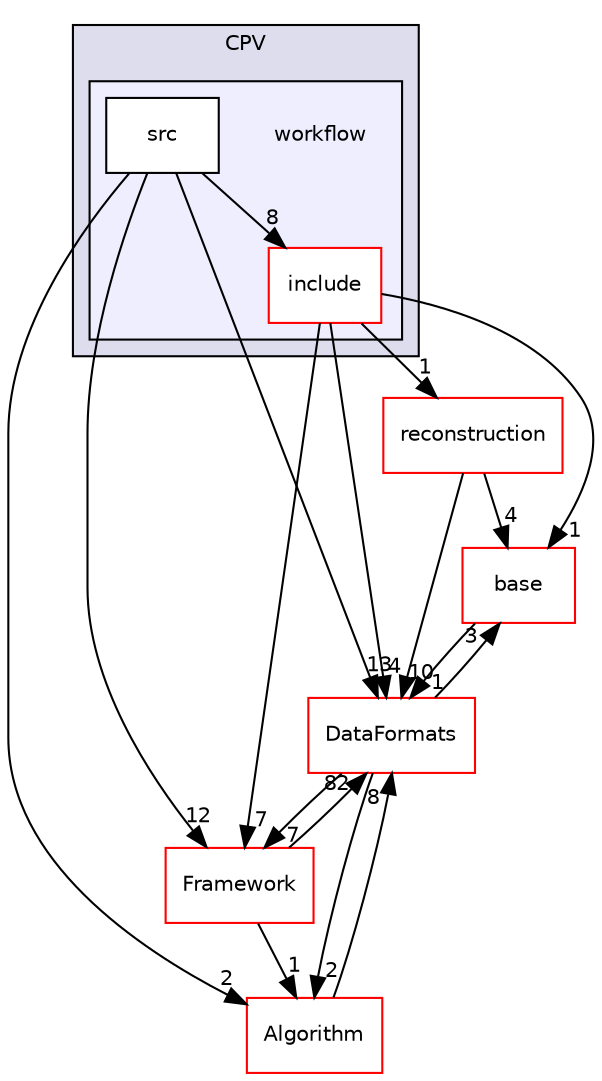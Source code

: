 digraph "/home/travis/build/AliceO2Group/AliceO2/Detectors/CPV/workflow" {
  bgcolor=transparent;
  compound=true
  node [ fontsize="10", fontname="Helvetica"];
  edge [ labelfontsize="10", labelfontname="Helvetica"];
  subgraph clusterdir_860de54695a0456b93a4bb1fd951d826 {
    graph [ bgcolor="#ddddee", pencolor="black", label="CPV" fontname="Helvetica", fontsize="10", URL="dir_860de54695a0456b93a4bb1fd951d826.html"]
  subgraph clusterdir_f89b418b783926de3a6f62b046b4a9b0 {
    graph [ bgcolor="#eeeeff", pencolor="black", label="" URL="dir_f89b418b783926de3a6f62b046b4a9b0.html"];
    dir_f89b418b783926de3a6f62b046b4a9b0 [shape=plaintext label="workflow"];
    dir_0a7f47e48159aa25a444a090068946d1 [shape=box label="include" color="red" fillcolor="white" style="filled" URL="dir_0a7f47e48159aa25a444a090068946d1.html"];
    dir_2c4e765f660fbbc701971e5711476e6a [shape=box label="src" color="black" fillcolor="white" style="filled" URL="dir_2c4e765f660fbbc701971e5711476e6a.html"];
  }
  }
  dir_66222ccc5407e3593e9767260c5fdccb [shape=box label="reconstruction" color="red" URL="dir_66222ccc5407e3593e9767260c5fdccb.html"];
  dir_8ba487e25de5ee77e05e9dce7582cb98 [shape=box label="Algorithm" color="red" URL="dir_8ba487e25de5ee77e05e9dce7582cb98.html"];
  dir_9f065a6c27ad05d142739bd8f4136180 [shape=box label="base" color="red" URL="dir_9f065a6c27ad05d142739bd8f4136180.html"];
  dir_bcbb2cf9a3d3d83e5515c82071a07177 [shape=box label="Framework" color="red" URL="dir_bcbb2cf9a3d3d83e5515c82071a07177.html"];
  dir_2171f7ec022c5423887b07c69b2f5b48 [shape=box label="DataFormats" color="red" URL="dir_2171f7ec022c5423887b07c69b2f5b48.html"];
  dir_66222ccc5407e3593e9767260c5fdccb->dir_9f065a6c27ad05d142739bd8f4136180 [headlabel="4", labeldistance=1.5 headhref="dir_000354_000199.html"];
  dir_66222ccc5407e3593e9767260c5fdccb->dir_2171f7ec022c5423887b07c69b2f5b48 [headlabel="10", labeldistance=1.5 headhref="dir_000354_000076.html"];
  dir_8ba487e25de5ee77e05e9dce7582cb98->dir_2171f7ec022c5423887b07c69b2f5b48 [headlabel="8", labeldistance=1.5 headhref="dir_000000_000076.html"];
  dir_0a7f47e48159aa25a444a090068946d1->dir_66222ccc5407e3593e9767260c5fdccb [headlabel="1", labeldistance=1.5 headhref="dir_000374_000354.html"];
  dir_0a7f47e48159aa25a444a090068946d1->dir_9f065a6c27ad05d142739bd8f4136180 [headlabel="1", labeldistance=1.5 headhref="dir_000374_000199.html"];
  dir_0a7f47e48159aa25a444a090068946d1->dir_bcbb2cf9a3d3d83e5515c82071a07177 [headlabel="7", labeldistance=1.5 headhref="dir_000374_000013.html"];
  dir_0a7f47e48159aa25a444a090068946d1->dir_2171f7ec022c5423887b07c69b2f5b48 [headlabel="4", labeldistance=1.5 headhref="dir_000374_000076.html"];
  dir_2c4e765f660fbbc701971e5711476e6a->dir_8ba487e25de5ee77e05e9dce7582cb98 [headlabel="2", labeldistance=1.5 headhref="dir_000400_000000.html"];
  dir_2c4e765f660fbbc701971e5711476e6a->dir_0a7f47e48159aa25a444a090068946d1 [headlabel="8", labeldistance=1.5 headhref="dir_000400_000374.html"];
  dir_2c4e765f660fbbc701971e5711476e6a->dir_bcbb2cf9a3d3d83e5515c82071a07177 [headlabel="12", labeldistance=1.5 headhref="dir_000400_000013.html"];
  dir_2c4e765f660fbbc701971e5711476e6a->dir_2171f7ec022c5423887b07c69b2f5b48 [headlabel="13", labeldistance=1.5 headhref="dir_000400_000076.html"];
  dir_9f065a6c27ad05d142739bd8f4136180->dir_2171f7ec022c5423887b07c69b2f5b48 [headlabel="1", labeldistance=1.5 headhref="dir_000199_000076.html"];
  dir_bcbb2cf9a3d3d83e5515c82071a07177->dir_8ba487e25de5ee77e05e9dce7582cb98 [headlabel="1", labeldistance=1.5 headhref="dir_000013_000000.html"];
  dir_bcbb2cf9a3d3d83e5515c82071a07177->dir_2171f7ec022c5423887b07c69b2f5b48 [headlabel="82", labeldistance=1.5 headhref="dir_000013_000076.html"];
  dir_2171f7ec022c5423887b07c69b2f5b48->dir_8ba487e25de5ee77e05e9dce7582cb98 [headlabel="2", labeldistance=1.5 headhref="dir_000076_000000.html"];
  dir_2171f7ec022c5423887b07c69b2f5b48->dir_9f065a6c27ad05d142739bd8f4136180 [headlabel="3", labeldistance=1.5 headhref="dir_000076_000199.html"];
  dir_2171f7ec022c5423887b07c69b2f5b48->dir_bcbb2cf9a3d3d83e5515c82071a07177 [headlabel="7", labeldistance=1.5 headhref="dir_000076_000013.html"];
}
